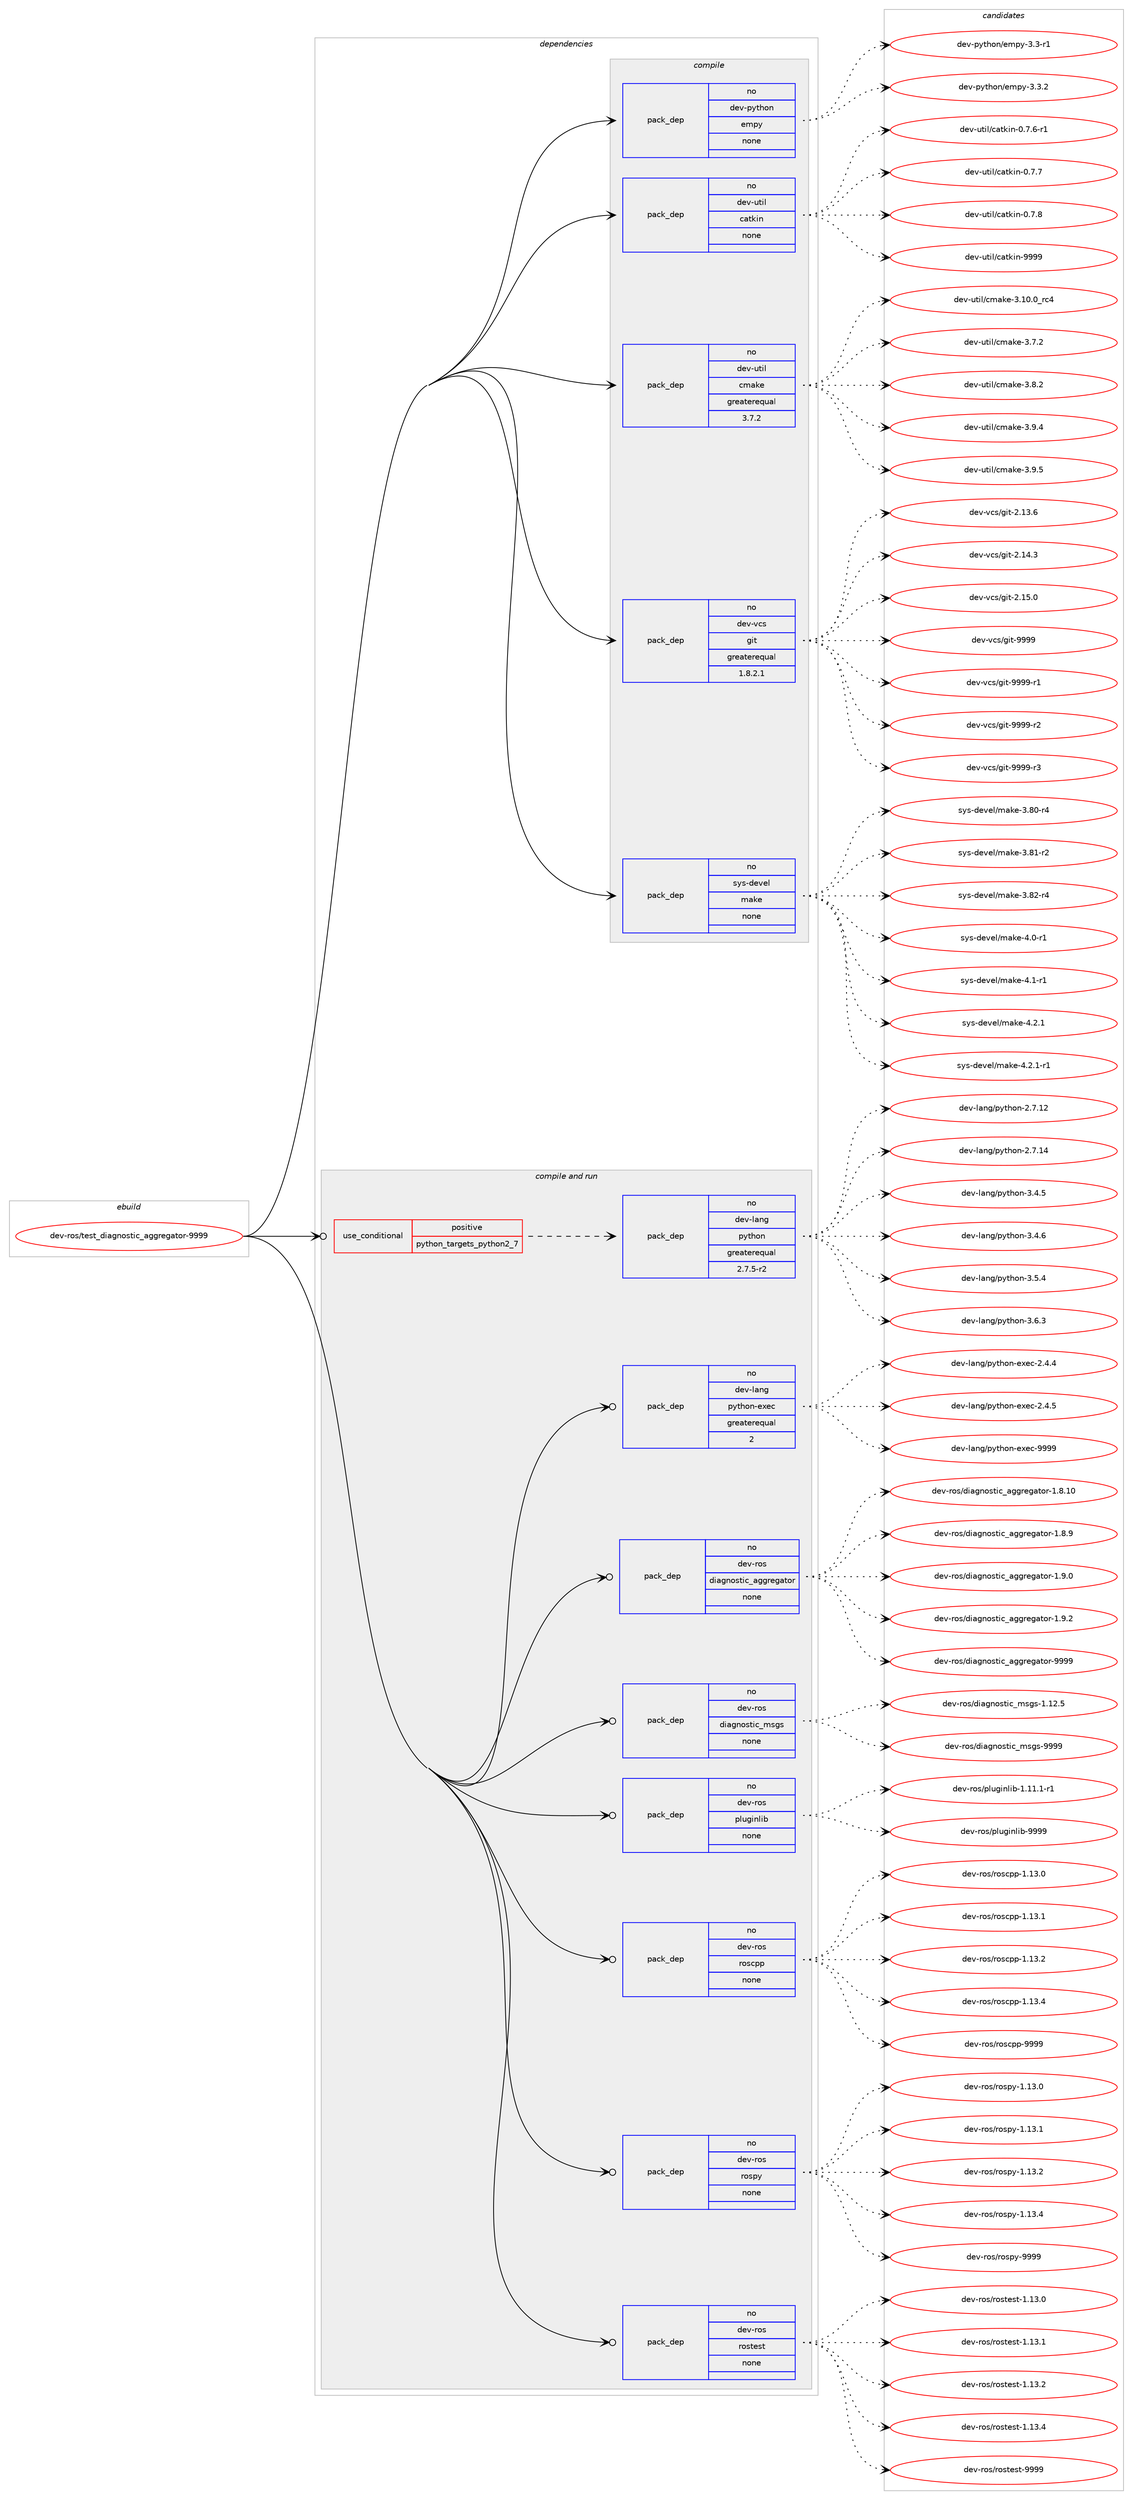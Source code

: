 digraph prolog {

# *************
# Graph options
# *************

newrank=true;
concentrate=true;
compound=true;
graph [rankdir=LR,fontname=Helvetica,fontsize=10,ranksep=1.5];#, ranksep=2.5, nodesep=0.2];
edge  [arrowhead=vee];
node  [fontname=Helvetica,fontsize=10];

# **********
# The ebuild
# **********

subgraph cluster_leftcol {
color=gray;
rank=same;
label=<<i>ebuild</i>>;
id [label="dev-ros/test_diagnostic_aggregator-9999", color=red, width=4, href="../dev-ros/test_diagnostic_aggregator-9999.svg"];
}

# ****************
# The dependencies
# ****************

subgraph cluster_midcol {
color=gray;
label=<<i>dependencies</i>>;
subgraph cluster_compile {
fillcolor="#eeeeee";
style=filled;
label=<<i>compile</i>>;
subgraph pack163754 {
dependency215080 [label=<<TABLE BORDER="0" CELLBORDER="1" CELLSPACING="0" CELLPADDING="4" WIDTH="220"><TR><TD ROWSPAN="6" CELLPADDING="30">pack_dep</TD></TR><TR><TD WIDTH="110">no</TD></TR><TR><TD>dev-python</TD></TR><TR><TD>empy</TD></TR><TR><TD>none</TD></TR><TR><TD></TD></TR></TABLE>>, shape=none, color=blue];
}
id:e -> dependency215080:w [weight=20,style="solid",arrowhead="vee"];
subgraph pack163755 {
dependency215081 [label=<<TABLE BORDER="0" CELLBORDER="1" CELLSPACING="0" CELLPADDING="4" WIDTH="220"><TR><TD ROWSPAN="6" CELLPADDING="30">pack_dep</TD></TR><TR><TD WIDTH="110">no</TD></TR><TR><TD>dev-util</TD></TR><TR><TD>catkin</TD></TR><TR><TD>none</TD></TR><TR><TD></TD></TR></TABLE>>, shape=none, color=blue];
}
id:e -> dependency215081:w [weight=20,style="solid",arrowhead="vee"];
subgraph pack163756 {
dependency215082 [label=<<TABLE BORDER="0" CELLBORDER="1" CELLSPACING="0" CELLPADDING="4" WIDTH="220"><TR><TD ROWSPAN="6" CELLPADDING="30">pack_dep</TD></TR><TR><TD WIDTH="110">no</TD></TR><TR><TD>dev-util</TD></TR><TR><TD>cmake</TD></TR><TR><TD>greaterequal</TD></TR><TR><TD>3.7.2</TD></TR></TABLE>>, shape=none, color=blue];
}
id:e -> dependency215082:w [weight=20,style="solid",arrowhead="vee"];
subgraph pack163757 {
dependency215083 [label=<<TABLE BORDER="0" CELLBORDER="1" CELLSPACING="0" CELLPADDING="4" WIDTH="220"><TR><TD ROWSPAN="6" CELLPADDING="30">pack_dep</TD></TR><TR><TD WIDTH="110">no</TD></TR><TR><TD>dev-vcs</TD></TR><TR><TD>git</TD></TR><TR><TD>greaterequal</TD></TR><TR><TD>1.8.2.1</TD></TR></TABLE>>, shape=none, color=blue];
}
id:e -> dependency215083:w [weight=20,style="solid",arrowhead="vee"];
subgraph pack163758 {
dependency215084 [label=<<TABLE BORDER="0" CELLBORDER="1" CELLSPACING="0" CELLPADDING="4" WIDTH="220"><TR><TD ROWSPAN="6" CELLPADDING="30">pack_dep</TD></TR><TR><TD WIDTH="110">no</TD></TR><TR><TD>sys-devel</TD></TR><TR><TD>make</TD></TR><TR><TD>none</TD></TR><TR><TD></TD></TR></TABLE>>, shape=none, color=blue];
}
id:e -> dependency215084:w [weight=20,style="solid",arrowhead="vee"];
}
subgraph cluster_compileandrun {
fillcolor="#eeeeee";
style=filled;
label=<<i>compile and run</i>>;
subgraph cond47336 {
dependency215085 [label=<<TABLE BORDER="0" CELLBORDER="1" CELLSPACING="0" CELLPADDING="4"><TR><TD ROWSPAN="3" CELLPADDING="10">use_conditional</TD></TR><TR><TD>positive</TD></TR><TR><TD>python_targets_python2_7</TD></TR></TABLE>>, shape=none, color=red];
subgraph pack163759 {
dependency215086 [label=<<TABLE BORDER="0" CELLBORDER="1" CELLSPACING="0" CELLPADDING="4" WIDTH="220"><TR><TD ROWSPAN="6" CELLPADDING="30">pack_dep</TD></TR><TR><TD WIDTH="110">no</TD></TR><TR><TD>dev-lang</TD></TR><TR><TD>python</TD></TR><TR><TD>greaterequal</TD></TR><TR><TD>2.7.5-r2</TD></TR></TABLE>>, shape=none, color=blue];
}
dependency215085:e -> dependency215086:w [weight=20,style="dashed",arrowhead="vee"];
}
id:e -> dependency215085:w [weight=20,style="solid",arrowhead="odotvee"];
subgraph pack163760 {
dependency215087 [label=<<TABLE BORDER="0" CELLBORDER="1" CELLSPACING="0" CELLPADDING="4" WIDTH="220"><TR><TD ROWSPAN="6" CELLPADDING="30">pack_dep</TD></TR><TR><TD WIDTH="110">no</TD></TR><TR><TD>dev-lang</TD></TR><TR><TD>python-exec</TD></TR><TR><TD>greaterequal</TD></TR><TR><TD>2</TD></TR></TABLE>>, shape=none, color=blue];
}
id:e -> dependency215087:w [weight=20,style="solid",arrowhead="odotvee"];
subgraph pack163761 {
dependency215088 [label=<<TABLE BORDER="0" CELLBORDER="1" CELLSPACING="0" CELLPADDING="4" WIDTH="220"><TR><TD ROWSPAN="6" CELLPADDING="30">pack_dep</TD></TR><TR><TD WIDTH="110">no</TD></TR><TR><TD>dev-ros</TD></TR><TR><TD>diagnostic_aggregator</TD></TR><TR><TD>none</TD></TR><TR><TD></TD></TR></TABLE>>, shape=none, color=blue];
}
id:e -> dependency215088:w [weight=20,style="solid",arrowhead="odotvee"];
subgraph pack163762 {
dependency215089 [label=<<TABLE BORDER="0" CELLBORDER="1" CELLSPACING="0" CELLPADDING="4" WIDTH="220"><TR><TD ROWSPAN="6" CELLPADDING="30">pack_dep</TD></TR><TR><TD WIDTH="110">no</TD></TR><TR><TD>dev-ros</TD></TR><TR><TD>diagnostic_msgs</TD></TR><TR><TD>none</TD></TR><TR><TD></TD></TR></TABLE>>, shape=none, color=blue];
}
id:e -> dependency215089:w [weight=20,style="solid",arrowhead="odotvee"];
subgraph pack163763 {
dependency215090 [label=<<TABLE BORDER="0" CELLBORDER="1" CELLSPACING="0" CELLPADDING="4" WIDTH="220"><TR><TD ROWSPAN="6" CELLPADDING="30">pack_dep</TD></TR><TR><TD WIDTH="110">no</TD></TR><TR><TD>dev-ros</TD></TR><TR><TD>pluginlib</TD></TR><TR><TD>none</TD></TR><TR><TD></TD></TR></TABLE>>, shape=none, color=blue];
}
id:e -> dependency215090:w [weight=20,style="solid",arrowhead="odotvee"];
subgraph pack163764 {
dependency215091 [label=<<TABLE BORDER="0" CELLBORDER="1" CELLSPACING="0" CELLPADDING="4" WIDTH="220"><TR><TD ROWSPAN="6" CELLPADDING="30">pack_dep</TD></TR><TR><TD WIDTH="110">no</TD></TR><TR><TD>dev-ros</TD></TR><TR><TD>roscpp</TD></TR><TR><TD>none</TD></TR><TR><TD></TD></TR></TABLE>>, shape=none, color=blue];
}
id:e -> dependency215091:w [weight=20,style="solid",arrowhead="odotvee"];
subgraph pack163765 {
dependency215092 [label=<<TABLE BORDER="0" CELLBORDER="1" CELLSPACING="0" CELLPADDING="4" WIDTH="220"><TR><TD ROWSPAN="6" CELLPADDING="30">pack_dep</TD></TR><TR><TD WIDTH="110">no</TD></TR><TR><TD>dev-ros</TD></TR><TR><TD>rospy</TD></TR><TR><TD>none</TD></TR><TR><TD></TD></TR></TABLE>>, shape=none, color=blue];
}
id:e -> dependency215092:w [weight=20,style="solid",arrowhead="odotvee"];
subgraph pack163766 {
dependency215093 [label=<<TABLE BORDER="0" CELLBORDER="1" CELLSPACING="0" CELLPADDING="4" WIDTH="220"><TR><TD ROWSPAN="6" CELLPADDING="30">pack_dep</TD></TR><TR><TD WIDTH="110">no</TD></TR><TR><TD>dev-ros</TD></TR><TR><TD>rostest</TD></TR><TR><TD>none</TD></TR><TR><TD></TD></TR></TABLE>>, shape=none, color=blue];
}
id:e -> dependency215093:w [weight=20,style="solid",arrowhead="odotvee"];
}
subgraph cluster_run {
fillcolor="#eeeeee";
style=filled;
label=<<i>run</i>>;
}
}

# **************
# The candidates
# **************

subgraph cluster_choices {
rank=same;
color=gray;
label=<<i>candidates</i>>;

subgraph choice163754 {
color=black;
nodesep=1;
choice1001011184511212111610411111047101109112121455146514511449 [label="dev-python/empy-3.3-r1", color=red, width=4,href="../dev-python/empy-3.3-r1.svg"];
choice1001011184511212111610411111047101109112121455146514650 [label="dev-python/empy-3.3.2", color=red, width=4,href="../dev-python/empy-3.3.2.svg"];
dependency215080:e -> choice1001011184511212111610411111047101109112121455146514511449:w [style=dotted,weight="100"];
dependency215080:e -> choice1001011184511212111610411111047101109112121455146514650:w [style=dotted,weight="100"];
}
subgraph choice163755 {
color=black;
nodesep=1;
choice100101118451171161051084799971161071051104548465546544511449 [label="dev-util/catkin-0.7.6-r1", color=red, width=4,href="../dev-util/catkin-0.7.6-r1.svg"];
choice10010111845117116105108479997116107105110454846554655 [label="dev-util/catkin-0.7.7", color=red, width=4,href="../dev-util/catkin-0.7.7.svg"];
choice10010111845117116105108479997116107105110454846554656 [label="dev-util/catkin-0.7.8", color=red, width=4,href="../dev-util/catkin-0.7.8.svg"];
choice100101118451171161051084799971161071051104557575757 [label="dev-util/catkin-9999", color=red, width=4,href="../dev-util/catkin-9999.svg"];
dependency215081:e -> choice100101118451171161051084799971161071051104548465546544511449:w [style=dotted,weight="100"];
dependency215081:e -> choice10010111845117116105108479997116107105110454846554655:w [style=dotted,weight="100"];
dependency215081:e -> choice10010111845117116105108479997116107105110454846554656:w [style=dotted,weight="100"];
dependency215081:e -> choice100101118451171161051084799971161071051104557575757:w [style=dotted,weight="100"];
}
subgraph choice163756 {
color=black;
nodesep=1;
choice1001011184511711610510847991099710710145514649484648951149952 [label="dev-util/cmake-3.10.0_rc4", color=red, width=4,href="../dev-util/cmake-3.10.0_rc4.svg"];
choice10010111845117116105108479910997107101455146554650 [label="dev-util/cmake-3.7.2", color=red, width=4,href="../dev-util/cmake-3.7.2.svg"];
choice10010111845117116105108479910997107101455146564650 [label="dev-util/cmake-3.8.2", color=red, width=4,href="../dev-util/cmake-3.8.2.svg"];
choice10010111845117116105108479910997107101455146574652 [label="dev-util/cmake-3.9.4", color=red, width=4,href="../dev-util/cmake-3.9.4.svg"];
choice10010111845117116105108479910997107101455146574653 [label="dev-util/cmake-3.9.5", color=red, width=4,href="../dev-util/cmake-3.9.5.svg"];
dependency215082:e -> choice1001011184511711610510847991099710710145514649484648951149952:w [style=dotted,weight="100"];
dependency215082:e -> choice10010111845117116105108479910997107101455146554650:w [style=dotted,weight="100"];
dependency215082:e -> choice10010111845117116105108479910997107101455146564650:w [style=dotted,weight="100"];
dependency215082:e -> choice10010111845117116105108479910997107101455146574652:w [style=dotted,weight="100"];
dependency215082:e -> choice10010111845117116105108479910997107101455146574653:w [style=dotted,weight="100"];
}
subgraph choice163757 {
color=black;
nodesep=1;
choice10010111845118991154710310511645504649514654 [label="dev-vcs/git-2.13.6", color=red, width=4,href="../dev-vcs/git-2.13.6.svg"];
choice10010111845118991154710310511645504649524651 [label="dev-vcs/git-2.14.3", color=red, width=4,href="../dev-vcs/git-2.14.3.svg"];
choice10010111845118991154710310511645504649534648 [label="dev-vcs/git-2.15.0", color=red, width=4,href="../dev-vcs/git-2.15.0.svg"];
choice1001011184511899115471031051164557575757 [label="dev-vcs/git-9999", color=red, width=4,href="../dev-vcs/git-9999.svg"];
choice10010111845118991154710310511645575757574511449 [label="dev-vcs/git-9999-r1", color=red, width=4,href="../dev-vcs/git-9999-r1.svg"];
choice10010111845118991154710310511645575757574511450 [label="dev-vcs/git-9999-r2", color=red, width=4,href="../dev-vcs/git-9999-r2.svg"];
choice10010111845118991154710310511645575757574511451 [label="dev-vcs/git-9999-r3", color=red, width=4,href="../dev-vcs/git-9999-r3.svg"];
dependency215083:e -> choice10010111845118991154710310511645504649514654:w [style=dotted,weight="100"];
dependency215083:e -> choice10010111845118991154710310511645504649524651:w [style=dotted,weight="100"];
dependency215083:e -> choice10010111845118991154710310511645504649534648:w [style=dotted,weight="100"];
dependency215083:e -> choice1001011184511899115471031051164557575757:w [style=dotted,weight="100"];
dependency215083:e -> choice10010111845118991154710310511645575757574511449:w [style=dotted,weight="100"];
dependency215083:e -> choice10010111845118991154710310511645575757574511450:w [style=dotted,weight="100"];
dependency215083:e -> choice10010111845118991154710310511645575757574511451:w [style=dotted,weight="100"];
}
subgraph choice163758 {
color=black;
nodesep=1;
choice11512111545100101118101108471099710710145514656484511452 [label="sys-devel/make-3.80-r4", color=red, width=4,href="../sys-devel/make-3.80-r4.svg"];
choice11512111545100101118101108471099710710145514656494511450 [label="sys-devel/make-3.81-r2", color=red, width=4,href="../sys-devel/make-3.81-r2.svg"];
choice11512111545100101118101108471099710710145514656504511452 [label="sys-devel/make-3.82-r4", color=red, width=4,href="../sys-devel/make-3.82-r4.svg"];
choice115121115451001011181011084710997107101455246484511449 [label="sys-devel/make-4.0-r1", color=red, width=4,href="../sys-devel/make-4.0-r1.svg"];
choice115121115451001011181011084710997107101455246494511449 [label="sys-devel/make-4.1-r1", color=red, width=4,href="../sys-devel/make-4.1-r1.svg"];
choice115121115451001011181011084710997107101455246504649 [label="sys-devel/make-4.2.1", color=red, width=4,href="../sys-devel/make-4.2.1.svg"];
choice1151211154510010111810110847109971071014552465046494511449 [label="sys-devel/make-4.2.1-r1", color=red, width=4,href="../sys-devel/make-4.2.1-r1.svg"];
dependency215084:e -> choice11512111545100101118101108471099710710145514656484511452:w [style=dotted,weight="100"];
dependency215084:e -> choice11512111545100101118101108471099710710145514656494511450:w [style=dotted,weight="100"];
dependency215084:e -> choice11512111545100101118101108471099710710145514656504511452:w [style=dotted,weight="100"];
dependency215084:e -> choice115121115451001011181011084710997107101455246484511449:w [style=dotted,weight="100"];
dependency215084:e -> choice115121115451001011181011084710997107101455246494511449:w [style=dotted,weight="100"];
dependency215084:e -> choice115121115451001011181011084710997107101455246504649:w [style=dotted,weight="100"];
dependency215084:e -> choice1151211154510010111810110847109971071014552465046494511449:w [style=dotted,weight="100"];
}
subgraph choice163759 {
color=black;
nodesep=1;
choice10010111845108971101034711212111610411111045504655464950 [label="dev-lang/python-2.7.12", color=red, width=4,href="../dev-lang/python-2.7.12.svg"];
choice10010111845108971101034711212111610411111045504655464952 [label="dev-lang/python-2.7.14", color=red, width=4,href="../dev-lang/python-2.7.14.svg"];
choice100101118451089711010347112121116104111110455146524653 [label="dev-lang/python-3.4.5", color=red, width=4,href="../dev-lang/python-3.4.5.svg"];
choice100101118451089711010347112121116104111110455146524654 [label="dev-lang/python-3.4.6", color=red, width=4,href="../dev-lang/python-3.4.6.svg"];
choice100101118451089711010347112121116104111110455146534652 [label="dev-lang/python-3.5.4", color=red, width=4,href="../dev-lang/python-3.5.4.svg"];
choice100101118451089711010347112121116104111110455146544651 [label="dev-lang/python-3.6.3", color=red, width=4,href="../dev-lang/python-3.6.3.svg"];
dependency215086:e -> choice10010111845108971101034711212111610411111045504655464950:w [style=dotted,weight="100"];
dependency215086:e -> choice10010111845108971101034711212111610411111045504655464952:w [style=dotted,weight="100"];
dependency215086:e -> choice100101118451089711010347112121116104111110455146524653:w [style=dotted,weight="100"];
dependency215086:e -> choice100101118451089711010347112121116104111110455146524654:w [style=dotted,weight="100"];
dependency215086:e -> choice100101118451089711010347112121116104111110455146534652:w [style=dotted,weight="100"];
dependency215086:e -> choice100101118451089711010347112121116104111110455146544651:w [style=dotted,weight="100"];
}
subgraph choice163760 {
color=black;
nodesep=1;
choice1001011184510897110103471121211161041111104510112010199455046524652 [label="dev-lang/python-exec-2.4.4", color=red, width=4,href="../dev-lang/python-exec-2.4.4.svg"];
choice1001011184510897110103471121211161041111104510112010199455046524653 [label="dev-lang/python-exec-2.4.5", color=red, width=4,href="../dev-lang/python-exec-2.4.5.svg"];
choice10010111845108971101034711212111610411111045101120101994557575757 [label="dev-lang/python-exec-9999", color=red, width=4,href="../dev-lang/python-exec-9999.svg"];
dependency215087:e -> choice1001011184510897110103471121211161041111104510112010199455046524652:w [style=dotted,weight="100"];
dependency215087:e -> choice1001011184510897110103471121211161041111104510112010199455046524653:w [style=dotted,weight="100"];
dependency215087:e -> choice10010111845108971101034711212111610411111045101120101994557575757:w [style=dotted,weight="100"];
}
subgraph choice163761 {
color=black;
nodesep=1;
choice1001011184511411111547100105971031101111151161059995971031031141011039711611111445494656464948 [label="dev-ros/diagnostic_aggregator-1.8.10", color=red, width=4,href="../dev-ros/diagnostic_aggregator-1.8.10.svg"];
choice10010111845114111115471001059710311011111511610599959710310311410110397116111114454946564657 [label="dev-ros/diagnostic_aggregator-1.8.9", color=red, width=4,href="../dev-ros/diagnostic_aggregator-1.8.9.svg"];
choice10010111845114111115471001059710311011111511610599959710310311410110397116111114454946574648 [label="dev-ros/diagnostic_aggregator-1.9.0", color=red, width=4,href="../dev-ros/diagnostic_aggregator-1.9.0.svg"];
choice10010111845114111115471001059710311011111511610599959710310311410110397116111114454946574650 [label="dev-ros/diagnostic_aggregator-1.9.2", color=red, width=4,href="../dev-ros/diagnostic_aggregator-1.9.2.svg"];
choice100101118451141111154710010597103110111115116105999597103103114101103971161111144557575757 [label="dev-ros/diagnostic_aggregator-9999", color=red, width=4,href="../dev-ros/diagnostic_aggregator-9999.svg"];
dependency215088:e -> choice1001011184511411111547100105971031101111151161059995971031031141011039711611111445494656464948:w [style=dotted,weight="100"];
dependency215088:e -> choice10010111845114111115471001059710311011111511610599959710310311410110397116111114454946564657:w [style=dotted,weight="100"];
dependency215088:e -> choice10010111845114111115471001059710311011111511610599959710310311410110397116111114454946574648:w [style=dotted,weight="100"];
dependency215088:e -> choice10010111845114111115471001059710311011111511610599959710310311410110397116111114454946574650:w [style=dotted,weight="100"];
dependency215088:e -> choice100101118451141111154710010597103110111115116105999597103103114101103971161111144557575757:w [style=dotted,weight="100"];
}
subgraph choice163762 {
color=black;
nodesep=1;
choice100101118451141111154710010597103110111115116105999510911510311545494649504653 [label="dev-ros/diagnostic_msgs-1.12.5", color=red, width=4,href="../dev-ros/diagnostic_msgs-1.12.5.svg"];
choice10010111845114111115471001059710311011111511610599951091151031154557575757 [label="dev-ros/diagnostic_msgs-9999", color=red, width=4,href="../dev-ros/diagnostic_msgs-9999.svg"];
dependency215089:e -> choice100101118451141111154710010597103110111115116105999510911510311545494649504653:w [style=dotted,weight="100"];
dependency215089:e -> choice10010111845114111115471001059710311011111511610599951091151031154557575757:w [style=dotted,weight="100"];
}
subgraph choice163763 {
color=black;
nodesep=1;
choice100101118451141111154711210811710310511010810598454946494946494511449 [label="dev-ros/pluginlib-1.11.1-r1", color=red, width=4,href="../dev-ros/pluginlib-1.11.1-r1.svg"];
choice1001011184511411111547112108117103105110108105984557575757 [label="dev-ros/pluginlib-9999", color=red, width=4,href="../dev-ros/pluginlib-9999.svg"];
dependency215090:e -> choice100101118451141111154711210811710310511010810598454946494946494511449:w [style=dotted,weight="100"];
dependency215090:e -> choice1001011184511411111547112108117103105110108105984557575757:w [style=dotted,weight="100"];
}
subgraph choice163764 {
color=black;
nodesep=1;
choice10010111845114111115471141111159911211245494649514648 [label="dev-ros/roscpp-1.13.0", color=red, width=4,href="../dev-ros/roscpp-1.13.0.svg"];
choice10010111845114111115471141111159911211245494649514649 [label="dev-ros/roscpp-1.13.1", color=red, width=4,href="../dev-ros/roscpp-1.13.1.svg"];
choice10010111845114111115471141111159911211245494649514650 [label="dev-ros/roscpp-1.13.2", color=red, width=4,href="../dev-ros/roscpp-1.13.2.svg"];
choice10010111845114111115471141111159911211245494649514652 [label="dev-ros/roscpp-1.13.4", color=red, width=4,href="../dev-ros/roscpp-1.13.4.svg"];
choice1001011184511411111547114111115991121124557575757 [label="dev-ros/roscpp-9999", color=red, width=4,href="../dev-ros/roscpp-9999.svg"];
dependency215091:e -> choice10010111845114111115471141111159911211245494649514648:w [style=dotted,weight="100"];
dependency215091:e -> choice10010111845114111115471141111159911211245494649514649:w [style=dotted,weight="100"];
dependency215091:e -> choice10010111845114111115471141111159911211245494649514650:w [style=dotted,weight="100"];
dependency215091:e -> choice10010111845114111115471141111159911211245494649514652:w [style=dotted,weight="100"];
dependency215091:e -> choice1001011184511411111547114111115991121124557575757:w [style=dotted,weight="100"];
}
subgraph choice163765 {
color=black;
nodesep=1;
choice100101118451141111154711411111511212145494649514648 [label="dev-ros/rospy-1.13.0", color=red, width=4,href="../dev-ros/rospy-1.13.0.svg"];
choice100101118451141111154711411111511212145494649514649 [label="dev-ros/rospy-1.13.1", color=red, width=4,href="../dev-ros/rospy-1.13.1.svg"];
choice100101118451141111154711411111511212145494649514650 [label="dev-ros/rospy-1.13.2", color=red, width=4,href="../dev-ros/rospy-1.13.2.svg"];
choice100101118451141111154711411111511212145494649514652 [label="dev-ros/rospy-1.13.4", color=red, width=4,href="../dev-ros/rospy-1.13.4.svg"];
choice10010111845114111115471141111151121214557575757 [label="dev-ros/rospy-9999", color=red, width=4,href="../dev-ros/rospy-9999.svg"];
dependency215092:e -> choice100101118451141111154711411111511212145494649514648:w [style=dotted,weight="100"];
dependency215092:e -> choice100101118451141111154711411111511212145494649514649:w [style=dotted,weight="100"];
dependency215092:e -> choice100101118451141111154711411111511212145494649514650:w [style=dotted,weight="100"];
dependency215092:e -> choice100101118451141111154711411111511212145494649514652:w [style=dotted,weight="100"];
dependency215092:e -> choice10010111845114111115471141111151121214557575757:w [style=dotted,weight="100"];
}
subgraph choice163766 {
color=black;
nodesep=1;
choice100101118451141111154711411111511610111511645494649514648 [label="dev-ros/rostest-1.13.0", color=red, width=4,href="../dev-ros/rostest-1.13.0.svg"];
choice100101118451141111154711411111511610111511645494649514649 [label="dev-ros/rostest-1.13.1", color=red, width=4,href="../dev-ros/rostest-1.13.1.svg"];
choice100101118451141111154711411111511610111511645494649514650 [label="dev-ros/rostest-1.13.2", color=red, width=4,href="../dev-ros/rostest-1.13.2.svg"];
choice100101118451141111154711411111511610111511645494649514652 [label="dev-ros/rostest-1.13.4", color=red, width=4,href="../dev-ros/rostest-1.13.4.svg"];
choice10010111845114111115471141111151161011151164557575757 [label="dev-ros/rostest-9999", color=red, width=4,href="../dev-ros/rostest-9999.svg"];
dependency215093:e -> choice100101118451141111154711411111511610111511645494649514648:w [style=dotted,weight="100"];
dependency215093:e -> choice100101118451141111154711411111511610111511645494649514649:w [style=dotted,weight="100"];
dependency215093:e -> choice100101118451141111154711411111511610111511645494649514650:w [style=dotted,weight="100"];
dependency215093:e -> choice100101118451141111154711411111511610111511645494649514652:w [style=dotted,weight="100"];
dependency215093:e -> choice10010111845114111115471141111151161011151164557575757:w [style=dotted,weight="100"];
}
}

}
